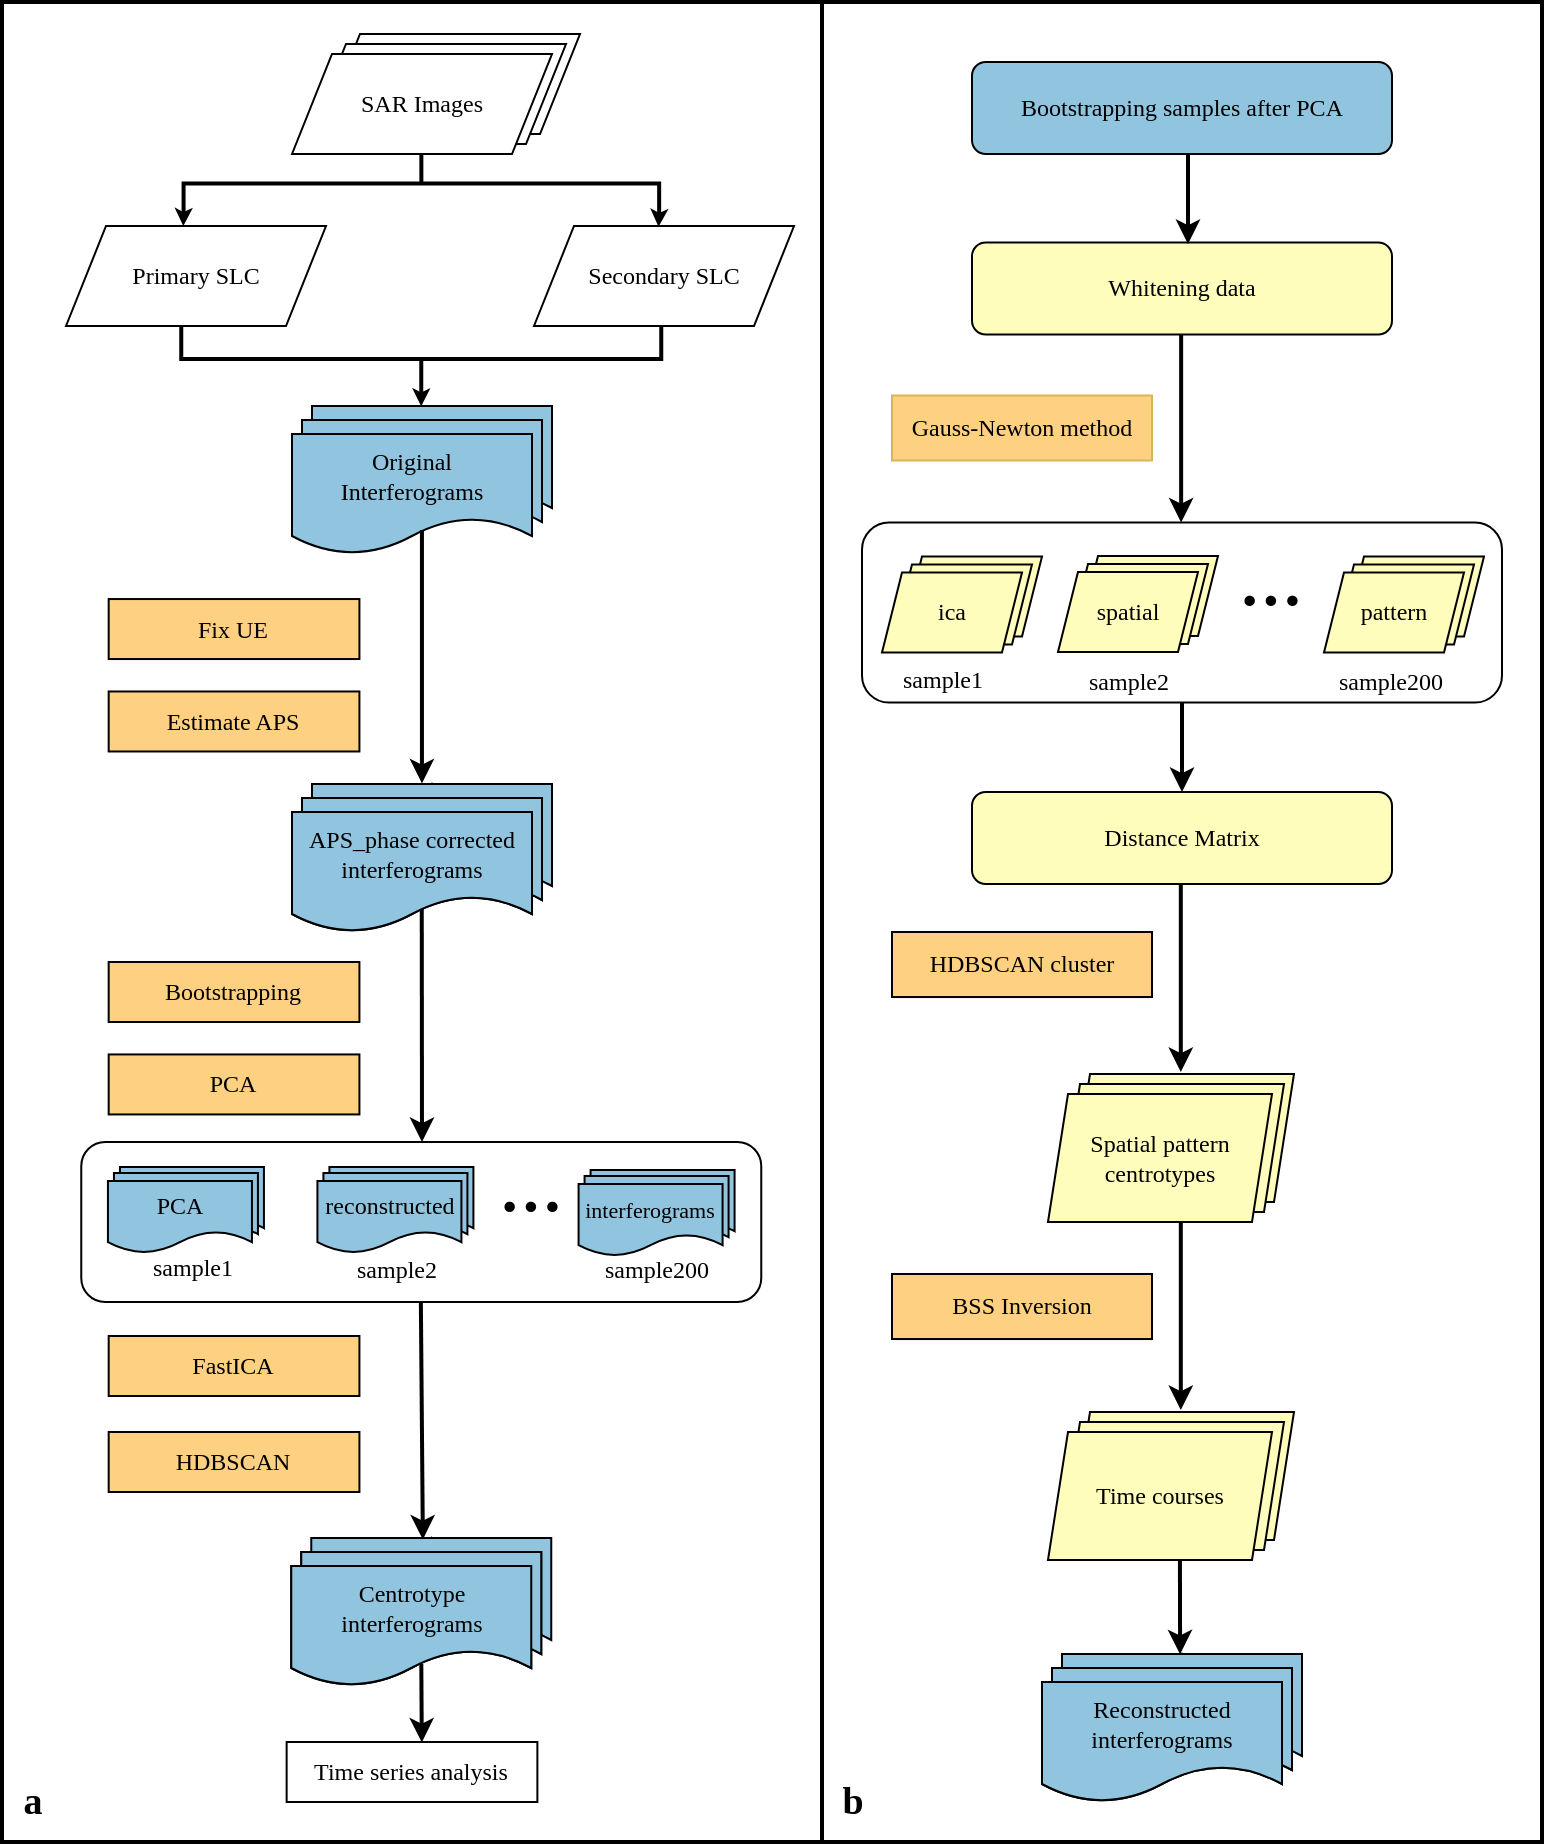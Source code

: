 <mxfile version="23.0.1" type="github">
  <diagram name="第 1 页" id="zuDnoThSKm5jyti0MEzp">
    <mxGraphModel dx="1050" dy="1860" grid="1" gridSize="10" guides="1" tooltips="1" connect="1" arrows="1" fold="1" page="1" pageScale="1" pageWidth="827" pageHeight="1169" math="0" shadow="0">
      <root>
        <mxCell id="0" />
        <mxCell id="1" style="" parent="0" />
        <mxCell id="r5xfpzyNgkeJi3bjUexZ-93" value="" style="rounded=0;whiteSpace=wrap;html=1;movable=1;resizable=1;rotatable=1;deletable=1;editable=1;locked=0;connectable=1;strokeWidth=2;" vertex="1" parent="1">
          <mxGeometry x="30" y="-1110" width="410" height="920" as="geometry" />
        </mxCell>
        <mxCell id="r5xfpzyNgkeJi3bjUexZ-85" value="" style="rounded=1;whiteSpace=wrap;html=1;movable=1;resizable=1;rotatable=1;deletable=1;editable=1;locked=0;connectable=1;" vertex="1" parent="1">
          <mxGeometry x="69.63" y="-540" width="340" height="80" as="geometry" />
        </mxCell>
        <mxCell id="r5xfpzyNgkeJi3bjUexZ-5" value="" style="shape=parallelogram;perimeter=parallelogramPerimeter;whiteSpace=wrap;html=1;fixedSize=1;movable=1;resizable=1;rotatable=1;deletable=1;editable=1;locked=0;connectable=1;" vertex="1" parent="1">
          <mxGeometry x="189" y="-1094" width="130" height="50" as="geometry" />
        </mxCell>
        <mxCell id="r5xfpzyNgkeJi3bjUexZ-6" value="" style="shape=parallelogram;perimeter=parallelogramPerimeter;whiteSpace=wrap;html=1;fixedSize=1;movable=1;resizable=1;rotatable=1;deletable=1;editable=1;locked=0;connectable=1;" vertex="1" parent="1">
          <mxGeometry x="182" y="-1089" width="130" height="50" as="geometry" />
        </mxCell>
        <mxCell id="r5xfpzyNgkeJi3bjUexZ-8" value="&lt;font face=&quot;Times New Roman&quot;&gt;SAR Images&lt;br&gt;&lt;/font&gt;" style="shape=parallelogram;perimeter=parallelogramPerimeter;whiteSpace=wrap;html=1;fixedSize=1;movable=1;resizable=1;rotatable=1;deletable=1;editable=1;locked=0;connectable=1;" vertex="1" parent="1">
          <mxGeometry x="175" y="-1084" width="130" height="50" as="geometry" />
        </mxCell>
        <mxCell id="r5xfpzyNgkeJi3bjUexZ-10" value="&lt;font face=&quot;Times New Roman&quot;&gt;Secondary SLC&lt;/font&gt;" style="shape=parallelogram;perimeter=parallelogramPerimeter;whiteSpace=wrap;html=1;fixedSize=1;movable=1;resizable=1;rotatable=1;deletable=1;editable=1;locked=0;connectable=1;" vertex="1" parent="1">
          <mxGeometry x="296" y="-998" width="130" height="50" as="geometry" />
        </mxCell>
        <mxCell id="r5xfpzyNgkeJi3bjUexZ-11" value="&lt;font face=&quot;Times New Roman&quot;&gt;Primary SLC&lt;/font&gt;" style="shape=parallelogram;perimeter=parallelogramPerimeter;whiteSpace=wrap;html=1;fixedSize=1;movable=1;resizable=1;rotatable=1;deletable=1;editable=1;locked=0;connectable=1;" vertex="1" parent="1">
          <mxGeometry x="62" y="-998" width="130" height="50" as="geometry" />
        </mxCell>
        <mxCell id="r5xfpzyNgkeJi3bjUexZ-12" value="" style="shape=document;whiteSpace=wrap;html=1;boundedLbl=1;movable=1;resizable=1;rotatable=1;deletable=1;editable=1;locked=0;connectable=1;fillColor=#91c4de;" vertex="1" parent="1">
          <mxGeometry x="185" y="-908" width="120" height="60" as="geometry" />
        </mxCell>
        <mxCell id="r5xfpzyNgkeJi3bjUexZ-13" value="" style="shape=document;whiteSpace=wrap;html=1;boundedLbl=1;movable=1;resizable=1;rotatable=1;deletable=1;editable=1;locked=0;connectable=1;fillColor=#91c4de;" vertex="1" parent="1">
          <mxGeometry x="180" y="-901" width="120" height="60" as="geometry" />
        </mxCell>
        <mxCell id="r5xfpzyNgkeJi3bjUexZ-14" value="&lt;font face=&quot;Times New Roman&quot;&gt;Original &lt;br&gt;Interferograms&lt;/font&gt;" style="shape=document;whiteSpace=wrap;html=1;boundedLbl=1;movable=1;resizable=1;rotatable=1;deletable=1;editable=1;locked=0;connectable=1;fillColor=#91c4de;strokeColor=default;" vertex="1" parent="1">
          <mxGeometry x="175" y="-894" width="120" height="60" as="geometry" />
        </mxCell>
        <mxCell id="r5xfpzyNgkeJi3bjUexZ-23" style="edgeStyle=orthogonalEdgeStyle;rounded=0;orthogonalLoop=1;jettySize=auto;html=1;exitX=1;exitY=1;exitDx=0;exitDy=0;exitPerimeter=0;movable=1;resizable=1;rotatable=1;deletable=1;editable=1;locked=0;connectable=1;" edge="1" parent="1" source="r5xfpzyNgkeJi3bjUexZ-21">
          <mxGeometry relative="1" as="geometry">
            <mxPoint x="120.667" y="-998" as="targetPoint" />
          </mxGeometry>
        </mxCell>
        <mxCell id="r5xfpzyNgkeJi3bjUexZ-21" value="" style="strokeWidth=2;html=1;shape=mxgraph.flowchart.annotation_2;align=left;labelPosition=right;pointerEvents=1;rotation=90;movable=1;resizable=1;rotatable=1;deletable=1;editable=1;locked=0;connectable=1;" vertex="1" parent="1">
          <mxGeometry x="224.74" y="-1138.1" width="29.88" height="237.79" as="geometry" />
        </mxCell>
        <mxCell id="r5xfpzyNgkeJi3bjUexZ-26" style="edgeStyle=orthogonalEdgeStyle;rounded=0;orthogonalLoop=1;jettySize=auto;html=1;exitX=1;exitY=0;exitDx=0;exitDy=0;exitPerimeter=0;entryX=0.479;entryY=0.008;entryDx=0;entryDy=0;entryPerimeter=0;movable=1;resizable=1;rotatable=1;deletable=1;editable=1;locked=0;connectable=1;" edge="1" parent="1" source="r5xfpzyNgkeJi3bjUexZ-21" target="r5xfpzyNgkeJi3bjUexZ-10">
          <mxGeometry relative="1" as="geometry" />
        </mxCell>
        <mxCell id="r5xfpzyNgkeJi3bjUexZ-27" value="" style="strokeWidth=2;html=1;shape=mxgraph.flowchart.annotation_2;align=left;labelPosition=right;pointerEvents=1;rotation=-90;movable=1;resizable=1;rotatable=1;deletable=1;editable=1;locked=0;connectable=1;" vertex="1" parent="1">
          <mxGeometry x="223.04" y="-1051.48" width="33.18" height="240" as="geometry" />
        </mxCell>
        <mxCell id="r5xfpzyNgkeJi3bjUexZ-28" style="edgeStyle=orthogonalEdgeStyle;rounded=0;orthogonalLoop=1;jettySize=auto;html=1;exitX=0;exitY=0.5;exitDx=0;exitDy=0;exitPerimeter=0;entryX=0.455;entryY=0.003;entryDx=0;entryDy=0;entryPerimeter=0;movable=1;resizable=1;rotatable=1;deletable=1;editable=1;locked=0;connectable=1;" edge="1" parent="1" source="r5xfpzyNgkeJi3bjUexZ-27" target="r5xfpzyNgkeJi3bjUexZ-12">
          <mxGeometry relative="1" as="geometry" />
        </mxCell>
        <mxCell id="r5xfpzyNgkeJi3bjUexZ-76" style="edgeStyle=orthogonalEdgeStyle;rounded=0;orthogonalLoop=1;jettySize=auto;html=1;exitX=0.5;exitY=0;exitDx=0;exitDy=0;movable=1;resizable=1;rotatable=1;deletable=1;editable=1;locked=0;connectable=1;" edge="1" parent="1" source="r5xfpzyNgkeJi3bjUexZ-31">
          <mxGeometry relative="1" as="geometry">
            <mxPoint x="245" y="-720" as="targetPoint" />
          </mxGeometry>
        </mxCell>
        <mxCell id="r5xfpzyNgkeJi3bjUexZ-31" value="" style="shape=document;whiteSpace=wrap;html=1;boundedLbl=1;movable=1;resizable=1;rotatable=1;deletable=1;editable=1;locked=0;connectable=1;fillColor=#91c4de;" vertex="1" parent="1">
          <mxGeometry x="185" y="-719" width="120" height="60" as="geometry" />
        </mxCell>
        <mxCell id="r5xfpzyNgkeJi3bjUexZ-32" value="" style="shape=document;whiteSpace=wrap;html=1;boundedLbl=1;movable=1;resizable=1;rotatable=1;deletable=1;editable=1;locked=0;connectable=1;" vertex="1" parent="1">
          <mxGeometry x="180" y="-712" width="120" height="60" as="geometry" />
        </mxCell>
        <mxCell id="r5xfpzyNgkeJi3bjUexZ-33" value="&lt;font face=&quot;Times New Roman&quot;&gt;APS_phase corrected interferograms&lt;/font&gt;" style="shape=document;whiteSpace=wrap;html=1;boundedLbl=1;movable=1;resizable=1;rotatable=1;deletable=1;editable=1;locked=0;connectable=1;" vertex="1" parent="1">
          <mxGeometry x="175" y="-705" width="120" height="60" as="geometry" />
        </mxCell>
        <mxCell id="r5xfpzyNgkeJi3bjUexZ-34" value="&lt;font face=&quot;Times New Roman&quot;&gt;Fix UE&lt;br&gt;&lt;/font&gt;" style="rounded=0;whiteSpace=wrap;html=1;movable=1;resizable=1;rotatable=1;deletable=1;editable=1;locked=0;connectable=1;fillColor=#FED081;strokeColor=default;" vertex="1" parent="1">
          <mxGeometry x="83.34" y="-811.48" width="125.37" height="30" as="geometry" />
        </mxCell>
        <mxCell id="r5xfpzyNgkeJi3bjUexZ-36" value="&lt;font face=&quot;Times New Roman&quot;&gt;FastICA&lt;br&gt;&lt;/font&gt;" style="rounded=0;whiteSpace=wrap;html=1;movable=1;resizable=1;rotatable=1;deletable=1;editable=1;locked=0;connectable=1;fillColor=#FED081;strokeColor=default;" vertex="1" parent="1">
          <mxGeometry x="83.34" y="-443" width="125.37" height="30" as="geometry" />
        </mxCell>
        <mxCell id="r5xfpzyNgkeJi3bjUexZ-37" value="&lt;font face=&quot;Times New Roman&quot;&gt;HDBSCAN&lt;br&gt;&lt;/font&gt;" style="rounded=0;whiteSpace=wrap;html=1;movable=1;resizable=1;rotatable=1;deletable=1;editable=1;locked=0;connectable=1;fillColor=#FED081;strokeColor=default;" vertex="1" parent="1">
          <mxGeometry x="83.34" y="-395" width="125.37" height="30" as="geometry" />
        </mxCell>
        <mxCell id="r5xfpzyNgkeJi3bjUexZ-39" value="" style="shape=document;whiteSpace=wrap;html=1;boundedLbl=1;movable=1;resizable=1;rotatable=1;deletable=1;editable=1;locked=0;connectable=1;fillColor=#91c4de;" vertex="1" parent="1">
          <mxGeometry x="180" y="-712" width="120" height="60" as="geometry" />
        </mxCell>
        <mxCell id="r5xfpzyNgkeJi3bjUexZ-40" value="&lt;font face=&quot;Times New Roman&quot;&gt;APS_phase corrected interferograms&lt;/font&gt;" style="shape=document;whiteSpace=wrap;html=1;boundedLbl=1;movable=1;resizable=1;rotatable=1;deletable=1;editable=1;locked=0;connectable=1;fillColor=#91c4de;" vertex="1" parent="1">
          <mxGeometry x="175" y="-705" width="120" height="60" as="geometry" />
        </mxCell>
        <mxCell id="r5xfpzyNgkeJi3bjUexZ-48" value="" style="shape=document;whiteSpace=wrap;html=1;boundedLbl=1;movable=1;resizable=1;rotatable=1;deletable=1;editable=1;locked=0;connectable=1;fillColor=#91c4de;" vertex="1" parent="1">
          <mxGeometry x="88.97" y="-527.5" width="72" height="36" as="geometry" />
        </mxCell>
        <mxCell id="r5xfpzyNgkeJi3bjUexZ-50" value="" style="shape=document;whiteSpace=wrap;html=1;boundedLbl=1;movable=1;resizable=1;rotatable=1;deletable=1;editable=1;locked=0;connectable=1;fillColor=#91c4de;" vertex="1" parent="1">
          <mxGeometry x="85.97" y="-524.5" width="72" height="36" as="geometry" />
        </mxCell>
        <mxCell id="r5xfpzyNgkeJi3bjUexZ-49" value="&lt;font face=&quot;Times New Roman&quot;&gt;PCA&lt;/font&gt;" style="shape=document;whiteSpace=wrap;html=1;boundedLbl=1;movable=1;resizable=1;rotatable=1;deletable=1;editable=1;locked=0;connectable=1;fillColor=#91c4de;" vertex="1" parent="1">
          <mxGeometry x="82.97" y="-520.5" width="72" height="36" as="geometry" />
        </mxCell>
        <mxCell id="r5xfpzyNgkeJi3bjUexZ-57" value="" style="shape=document;whiteSpace=wrap;html=1;boundedLbl=1;movable=1;resizable=1;rotatable=1;deletable=1;editable=1;locked=0;connectable=1;fillColor=#91c4de;" vertex="1" parent="1">
          <mxGeometry x="193.71" y="-527.5" width="72" height="36" as="geometry" />
        </mxCell>
        <mxCell id="r5xfpzyNgkeJi3bjUexZ-58" value="" style="shape=document;whiteSpace=wrap;html=1;boundedLbl=1;movable=1;resizable=1;rotatable=1;deletable=1;editable=1;locked=0;connectable=1;fillColor=#91c4de;" vertex="1" parent="1">
          <mxGeometry x="190.71" y="-524.5" width="72" height="36" as="geometry" />
        </mxCell>
        <mxCell id="r5xfpzyNgkeJi3bjUexZ-59" value="&lt;font face=&quot;Times New Roman&quot;&gt;reconstructed&lt;/font&gt;" style="shape=document;whiteSpace=wrap;html=1;boundedLbl=1;movable=1;resizable=1;rotatable=1;deletable=1;editable=1;locked=0;connectable=1;fillColor=#91c4de;" vertex="1" parent="1">
          <mxGeometry x="187.71" y="-520.5" width="72" height="36" as="geometry" />
        </mxCell>
        <mxCell id="r5xfpzyNgkeJi3bjUexZ-60" value="" style="shape=document;whiteSpace=wrap;html=1;boundedLbl=1;movable=1;resizable=1;rotatable=1;deletable=1;editable=1;locked=0;connectable=1;fillColor=#91c4de;" vertex="1" parent="1">
          <mxGeometry x="324.29" y="-526" width="72" height="36" as="geometry" />
        </mxCell>
        <mxCell id="r5xfpzyNgkeJi3bjUexZ-61" value="" style="shape=document;whiteSpace=wrap;html=1;boundedLbl=1;movable=1;resizable=1;rotatable=1;deletable=1;editable=1;locked=0;connectable=1;fillColor=#91c4de;" vertex="1" parent="1">
          <mxGeometry x="321.29" y="-523" width="72" height="36" as="geometry" />
        </mxCell>
        <mxCell id="r5xfpzyNgkeJi3bjUexZ-62" value="&lt;font face=&quot;Times New Roman&quot; style=&quot;font-size: 11px;&quot;&gt;interferograms&lt;/font&gt;" style="shape=document;whiteSpace=wrap;html=1;boundedLbl=1;movable=1;resizable=1;rotatable=1;deletable=1;editable=1;locked=0;connectable=1;fillColor=#91c4de;" vertex="1" parent="1">
          <mxGeometry x="318.29" y="-519" width="72" height="36" as="geometry" />
        </mxCell>
        <mxCell id="r5xfpzyNgkeJi3bjUexZ-66" value="&lt;font size=&quot;1&quot; style=&quot;&quot; face=&quot;Times New Roman&quot;&gt;&lt;b style=&quot;font-size: 32px;&quot;&gt;···&lt;/b&gt;&lt;/font&gt;" style="text;html=1;align=center;verticalAlign=middle;resizable=1;points=[];autosize=1;strokeColor=none;fillColor=none;movable=1;rotatable=1;deletable=1;editable=1;locked=0;connectable=1;" vertex="1" parent="1">
          <mxGeometry x="263.51" y="-533" width="60" height="50" as="geometry" />
        </mxCell>
        <mxCell id="r5xfpzyNgkeJi3bjUexZ-68" value="&lt;font face=&quot;Times New Roman&quot;&gt;Estimate APS&lt;br&gt;&lt;/font&gt;" style="rounded=0;whiteSpace=wrap;html=1;movable=1;resizable=1;rotatable=1;deletable=1;editable=1;locked=0;connectable=1;strokeWidth=1;fillColor=#FED081;strokeColor=default;" vertex="1" parent="1">
          <mxGeometry x="83.34" y="-765.26" width="125.37" height="30" as="geometry" />
        </mxCell>
        <mxCell id="r5xfpzyNgkeJi3bjUexZ-69" value="&lt;font face=&quot;Times New Roman&quot;&gt;Bootstrapping&lt;br&gt;&lt;/font&gt;" style="rounded=0;whiteSpace=wrap;html=1;movable=1;resizable=1;rotatable=1;deletable=1;editable=1;locked=0;connectable=1;fillColor=#FED081;strokeColor=default;" vertex="1" parent="1">
          <mxGeometry x="83.34" y="-630" width="125.37" height="30" as="geometry" />
        </mxCell>
        <mxCell id="r5xfpzyNgkeJi3bjUexZ-70" value="&lt;font face=&quot;Times New Roman&quot;&gt;PCA&lt;br&gt;&lt;/font&gt;" style="rounded=0;whiteSpace=wrap;html=1;movable=1;resizable=1;rotatable=1;deletable=1;editable=1;locked=0;connectable=1;fillColor=#FED081;strokeColor=default;" vertex="1" parent="1">
          <mxGeometry x="83.34" y="-583.78" width="125.37" height="30" as="geometry" />
        </mxCell>
        <mxCell id="r5xfpzyNgkeJi3bjUexZ-71" value="&lt;font face=&quot;Times New Roman&quot;&gt;sample1&lt;/font&gt;" style="text;html=1;align=center;verticalAlign=middle;resizable=1;points=[];autosize=1;strokeColor=none;fillColor=none;movable=1;rotatable=1;deletable=1;editable=1;locked=0;connectable=1;" vertex="1" parent="1">
          <mxGeometry x="94.97" y="-492.5" width="60" height="30" as="geometry" />
        </mxCell>
        <mxCell id="r5xfpzyNgkeJi3bjUexZ-72" value="&lt;font face=&quot;Times New Roman&quot;&gt;sample200&lt;/font&gt;" style="text;html=1;align=center;verticalAlign=middle;resizable=1;points=[];autosize=1;strokeColor=none;fillColor=none;movable=1;rotatable=1;deletable=1;editable=1;locked=0;connectable=1;" vertex="1" parent="1">
          <mxGeometry x="317.29" y="-491" width="80" height="30" as="geometry" />
        </mxCell>
        <mxCell id="r5xfpzyNgkeJi3bjUexZ-73" value="&lt;font face=&quot;Times New Roman&quot;&gt;sample2&lt;/font&gt;" style="text;html=1;align=center;verticalAlign=middle;resizable=1;points=[];autosize=1;strokeColor=none;fillColor=none;movable=1;rotatable=1;deletable=1;editable=1;locked=0;connectable=1;" vertex="1" parent="1">
          <mxGeometry x="196.71" y="-491" width="60" height="30" as="geometry" />
        </mxCell>
        <mxCell id="r5xfpzyNgkeJi3bjUexZ-78" style="edgeStyle=orthogonalEdgeStyle;rounded=0;orthogonalLoop=1;jettySize=auto;html=1;exitX=0.5;exitY=0;exitDx=0;exitDy=0;movable=1;resizable=1;rotatable=1;deletable=1;editable=1;locked=0;connectable=1;fontSize=12;fillColor=#91c4de;" edge="1" parent="1" source="r5xfpzyNgkeJi3bjUexZ-79">
          <mxGeometry relative="1" as="geometry">
            <mxPoint x="244.63" y="-343" as="targetPoint" />
          </mxGeometry>
        </mxCell>
        <mxCell id="r5xfpzyNgkeJi3bjUexZ-79" value="" style="shape=document;whiteSpace=wrap;html=1;boundedLbl=1;movable=1;resizable=1;rotatable=1;deletable=1;editable=1;locked=0;connectable=1;fillColor=#91c4de;" vertex="1" parent="1">
          <mxGeometry x="184.63" y="-342" width="120" height="60" as="geometry" />
        </mxCell>
        <mxCell id="r5xfpzyNgkeJi3bjUexZ-80" value="" style="shape=document;whiteSpace=wrap;html=1;boundedLbl=1;movable=1;resizable=1;rotatable=1;deletable=1;editable=1;locked=0;connectable=1;fillColor=#91c4de;" vertex="1" parent="1">
          <mxGeometry x="179.63" y="-335" width="120" height="60" as="geometry" />
        </mxCell>
        <mxCell id="r5xfpzyNgkeJi3bjUexZ-81" value="&lt;font face=&quot;Times New Roman&quot;&gt;APS_phase corrected interferograms&lt;/font&gt;" style="shape=document;whiteSpace=wrap;html=1;boundedLbl=1;movable=1;resizable=1;rotatable=1;deletable=1;editable=1;locked=0;connectable=1;fillColor=#91c4de;" vertex="1" parent="1">
          <mxGeometry x="174.63" y="-328" width="120" height="60" as="geometry" />
        </mxCell>
        <mxCell id="r5xfpzyNgkeJi3bjUexZ-82" value="" style="shape=document;whiteSpace=wrap;html=1;boundedLbl=1;movable=1;resizable=1;rotatable=1;deletable=1;editable=1;locked=0;connectable=1;fillColor=#91c4de;" vertex="1" parent="1">
          <mxGeometry x="179.63" y="-335" width="120" height="60" as="geometry" />
        </mxCell>
        <mxCell id="r5xfpzyNgkeJi3bjUexZ-83" value="&lt;font face=&quot;Times New Roman&quot;&gt;Centrotype interferograms&lt;/font&gt;" style="shape=document;whiteSpace=wrap;html=1;boundedLbl=1;movable=1;resizable=1;rotatable=1;deletable=1;editable=1;locked=0;connectable=1;fillColor=#91c4de;" vertex="1" parent="1">
          <mxGeometry x="174.63" y="-328" width="120" height="60" as="geometry" />
        </mxCell>
        <mxCell id="r5xfpzyNgkeJi3bjUexZ-87" value="&lt;font face=&quot;Times New Roman&quot;&gt;Time series analysis&lt;br&gt;&lt;/font&gt;" style="rounded=0;whiteSpace=wrap;html=1;movable=1;resizable=1;rotatable=1;deletable=1;editable=1;locked=0;connectable=1;" vertex="1" parent="1">
          <mxGeometry x="172.32" y="-240" width="125.37" height="30" as="geometry" />
        </mxCell>
        <mxCell id="r5xfpzyNgkeJi3bjUexZ-88" value="" style="endArrow=classic;html=1;rounded=0;entryX=0.458;entryY=-0.005;entryDx=0;entryDy=0;entryPerimeter=0;strokeWidth=2;movable=1;resizable=1;rotatable=1;deletable=1;editable=1;locked=0;connectable=1;" edge="1" parent="1" target="r5xfpzyNgkeJi3bjUexZ-31">
          <mxGeometry width="50" height="50" relative="1" as="geometry">
            <mxPoint x="239.97" y="-846" as="sourcePoint" />
            <mxPoint x="240" y="-720" as="targetPoint" />
          </mxGeometry>
        </mxCell>
        <mxCell id="r5xfpzyNgkeJi3bjUexZ-89" value="" style="endArrow=classic;html=1;rounded=0;strokeWidth=2;movable=1;resizable=1;rotatable=1;deletable=1;editable=1;locked=0;connectable=1;" edge="1" parent="1">
          <mxGeometry width="50" height="50" relative="1" as="geometry">
            <mxPoint x="239.88" y="-656.5" as="sourcePoint" />
            <mxPoint x="240" y="-540" as="targetPoint" />
          </mxGeometry>
        </mxCell>
        <mxCell id="r5xfpzyNgkeJi3bjUexZ-90" value="" style="endArrow=classic;html=1;rounded=0;entryX=0.465;entryY=0.012;entryDx=0;entryDy=0;entryPerimeter=0;strokeWidth=2;movable=1;resizable=1;rotatable=1;deletable=1;editable=1;locked=0;connectable=1;" edge="1" parent="1" target="r5xfpzyNgkeJi3bjUexZ-79">
          <mxGeometry width="50" height="50" relative="1" as="geometry">
            <mxPoint x="239.43" y="-460" as="sourcePoint" />
            <mxPoint x="239.46" y="-333" as="targetPoint" />
          </mxGeometry>
        </mxCell>
        <mxCell id="r5xfpzyNgkeJi3bjUexZ-91" value="" style="endArrow=classic;html=1;rounded=0;entryX=0.539;entryY=0.007;entryDx=0;entryDy=0;entryPerimeter=0;strokeWidth=2;movable=1;resizable=1;rotatable=1;deletable=1;editable=1;locked=0;connectable=1;" edge="1" parent="1" target="r5xfpzyNgkeJi3bjUexZ-87">
          <mxGeometry width="50" height="50" relative="1" as="geometry">
            <mxPoint x="239.66" y="-279" as="sourcePoint" />
            <mxPoint x="239.69" y="-152" as="targetPoint" />
          </mxGeometry>
        </mxCell>
        <mxCell id="r5xfpzyNgkeJi3bjUexZ-94" value="&lt;font size=&quot;1&quot; style=&quot;&quot; face=&quot;Times New Roman&quot;&gt;&lt;b style=&quot;font-size: 19px;&quot;&gt;a&lt;/b&gt;&lt;/font&gt;" style="text;html=1;align=center;verticalAlign=middle;resizable=1;points=[];autosize=1;strokeColor=none;fillColor=none;movable=1;rotatable=1;deletable=1;editable=1;locked=0;connectable=1;" vertex="1" parent="1">
          <mxGeometry x="30" y="-230" width="30" height="40" as="geometry" />
        </mxCell>
        <mxCell id="r5xfpzyNgkeJi3bjUexZ-95" value="" style="rounded=0;whiteSpace=wrap;html=1;strokeWidth=2;movable=1;resizable=1;rotatable=1;deletable=1;editable=1;locked=0;connectable=1;" vertex="1" parent="1">
          <mxGeometry x="440" y="-1110" width="360" height="920" as="geometry" />
        </mxCell>
        <mxCell id="r5xfpzyNgkeJi3bjUexZ-97" value="&lt;font size=&quot;1&quot; style=&quot;&quot; face=&quot;Times New Roman&quot;&gt;&lt;b style=&quot;font-size: 19px;&quot;&gt;b&lt;/b&gt;&lt;/font&gt;" style="text;html=1;align=center;verticalAlign=middle;resizable=1;points=[];autosize=1;strokeColor=none;fillColor=none;movable=1;rotatable=1;deletable=1;editable=1;locked=0;connectable=1;" vertex="1" parent="1">
          <mxGeometry x="440" y="-230" width="30" height="40" as="geometry" />
        </mxCell>
        <mxCell id="r5xfpzyNgkeJi3bjUexZ-98" value="&lt;font face=&quot;Times New Roman&quot;&gt;Bootstrapping samples after PCA&lt;br&gt;&lt;/font&gt;" style="rounded=1;whiteSpace=wrap;html=1;movable=1;resizable=1;rotatable=1;deletable=1;editable=1;locked=0;connectable=1;fillColor=#91c4de;" vertex="1" parent="1">
          <mxGeometry x="515" y="-1080" width="210" height="46" as="geometry" />
        </mxCell>
        <mxCell id="r5xfpzyNgkeJi3bjUexZ-99" value="&lt;font face=&quot;Times New Roman&quot;&gt;Whitening data&lt;br&gt;&lt;/font&gt;" style="rounded=1;whiteSpace=wrap;html=1;movable=1;resizable=1;rotatable=1;deletable=1;editable=1;locked=0;connectable=1;fillColor=#fffdbb;" vertex="1" parent="1">
          <mxGeometry x="515" y="-989.74" width="210" height="46" as="geometry" />
        </mxCell>
        <mxCell id="r5xfpzyNgkeJi3bjUexZ-100" value="&lt;font face=&quot;Times New Roman&quot;&gt;Gauss-Newton method&lt;br&gt;&lt;/font&gt;" style="rounded=0;whiteSpace=wrap;html=1;movable=1;resizable=1;rotatable=1;deletable=1;editable=1;locked=0;connectable=1;fillColor=#FED081;strokeColor=#d6b656;" vertex="1" parent="1">
          <mxGeometry x="475" y="-913.26" width="130" height="32.52" as="geometry" />
        </mxCell>
        <mxCell id="r5xfpzyNgkeJi3bjUexZ-101" value="" style="rounded=1;whiteSpace=wrap;html=1;movable=1;resizable=1;rotatable=1;deletable=1;editable=1;locked=0;connectable=1;" vertex="1" parent="1">
          <mxGeometry x="460" y="-849.74" width="320" height="90" as="geometry" />
        </mxCell>
        <mxCell id="r5xfpzyNgkeJi3bjUexZ-102" value="" style="shape=parallelogram;perimeter=parallelogramPerimeter;whiteSpace=wrap;html=1;fixedSize=1;size=10;movable=1;resizable=1;rotatable=1;deletable=1;editable=1;locked=0;connectable=1;fillColor=#fffdbb;" vertex="1" parent="1">
          <mxGeometry x="568" y="-833" width="70" height="40" as="geometry" />
        </mxCell>
        <mxCell id="r5xfpzyNgkeJi3bjUexZ-103" value="" style="shape=parallelogram;perimeter=parallelogramPerimeter;whiteSpace=wrap;html=1;fixedSize=1;size=10;movable=1;resizable=1;rotatable=1;deletable=1;editable=1;locked=0;connectable=1;fillColor=#fffdbb;" vertex="1" parent="1">
          <mxGeometry x="563" y="-829" width="70" height="40" as="geometry" />
        </mxCell>
        <mxCell id="r5xfpzyNgkeJi3bjUexZ-104" value="&lt;font face=&quot;Times New Roman&quot;&gt;spatial&lt;/font&gt;" style="shape=parallelogram;perimeter=parallelogramPerimeter;whiteSpace=wrap;html=1;fixedSize=1;size=10;movable=1;resizable=1;rotatable=1;deletable=1;editable=1;locked=0;connectable=1;fillColor=#fffdbb;" vertex="1" parent="1">
          <mxGeometry x="558" y="-825" width="70" height="40" as="geometry" />
        </mxCell>
        <mxCell id="r5xfpzyNgkeJi3bjUexZ-106" value="" style="shape=parallelogram;perimeter=parallelogramPerimeter;whiteSpace=wrap;html=1;fixedSize=1;size=10;movable=1;resizable=1;rotatable=1;deletable=1;editable=1;locked=0;connectable=1;fillColor=#fffdbb;" vertex="1" parent="1">
          <mxGeometry x="701" y="-832.74" width="70" height="40" as="geometry" />
        </mxCell>
        <mxCell id="r5xfpzyNgkeJi3bjUexZ-107" value="" style="shape=parallelogram;perimeter=parallelogramPerimeter;whiteSpace=wrap;html=1;fixedSize=1;size=10;movable=1;resizable=1;rotatable=1;deletable=1;editable=1;locked=0;connectable=1;fillColor=#fffdbb;" vertex="1" parent="1">
          <mxGeometry x="696" y="-828.74" width="70" height="40" as="geometry" />
        </mxCell>
        <mxCell id="r5xfpzyNgkeJi3bjUexZ-108" value="&lt;font face=&quot;Times New Roman&quot;&gt;pattern&lt;/font&gt;" style="shape=parallelogram;perimeter=parallelogramPerimeter;whiteSpace=wrap;html=1;fixedSize=1;size=10;movable=1;resizable=1;rotatable=1;deletable=1;editable=1;locked=0;connectable=1;fillColor=#fffdbb;" vertex="1" parent="1">
          <mxGeometry x="691" y="-824.74" width="70" height="40" as="geometry" />
        </mxCell>
        <mxCell id="r5xfpzyNgkeJi3bjUexZ-109" value="" style="shape=parallelogram;perimeter=parallelogramPerimeter;whiteSpace=wrap;html=1;fixedSize=1;size=10;movable=1;resizable=1;rotatable=1;deletable=1;editable=1;locked=0;connectable=1;fillColor=#fffdbb;" vertex="1" parent="1">
          <mxGeometry x="480" y="-832.74" width="70" height="40" as="geometry" />
        </mxCell>
        <mxCell id="r5xfpzyNgkeJi3bjUexZ-110" value="" style="shape=parallelogram;perimeter=parallelogramPerimeter;whiteSpace=wrap;html=1;fixedSize=1;size=10;movable=1;resizable=1;rotatable=1;deletable=1;editable=1;locked=0;connectable=1;fillColor=#fffdbb;" vertex="1" parent="1">
          <mxGeometry x="475" y="-828.74" width="70" height="40" as="geometry" />
        </mxCell>
        <mxCell id="r5xfpzyNgkeJi3bjUexZ-111" value="&lt;font face=&quot;Times New Roman&quot;&gt;ica&lt;/font&gt;" style="shape=parallelogram;perimeter=parallelogramPerimeter;whiteSpace=wrap;html=1;fixedSize=1;size=10;movable=1;resizable=1;rotatable=1;deletable=1;editable=1;locked=0;connectable=1;fillColor=#fffdbb;" vertex="1" parent="1">
          <mxGeometry x="470" y="-824.74" width="70" height="40" as="geometry" />
        </mxCell>
        <mxCell id="r5xfpzyNgkeJi3bjUexZ-112" value="&lt;font size=&quot;1&quot; style=&quot;&quot; face=&quot;Times New Roman&quot;&gt;&lt;b style=&quot;font-size: 32px;&quot;&gt;···&lt;/b&gt;&lt;/font&gt;" style="text;html=1;align=center;verticalAlign=middle;resizable=1;points=[];autosize=1;strokeColor=none;fillColor=none;movable=1;rotatable=1;deletable=1;editable=1;locked=0;connectable=1;" vertex="1" parent="1">
          <mxGeometry x="634" y="-835.74" width="60" height="50" as="geometry" />
        </mxCell>
        <mxCell id="r5xfpzyNgkeJi3bjUexZ-115" value="" style="endArrow=classic;html=1;rounded=0;strokeWidth=2;movable=1;resizable=1;rotatable=1;deletable=1;editable=1;locked=0;connectable=1;exitX=0.5;exitY=1;exitDx=0;exitDy=0;" edge="1" parent="1">
          <mxGeometry width="50" height="50" relative="1" as="geometry">
            <mxPoint x="619.57" y="-943.74" as="sourcePoint" />
            <mxPoint x="619.57" y="-849.74" as="targetPoint" />
          </mxGeometry>
        </mxCell>
        <mxCell id="r5xfpzyNgkeJi3bjUexZ-116" value="&lt;font face=&quot;Times New Roman&quot;&gt;sample1&lt;/font&gt;" style="text;html=1;align=center;verticalAlign=middle;resizable=1;points=[];autosize=1;strokeColor=none;fillColor=none;movable=1;rotatable=1;deletable=1;editable=1;locked=0;connectable=1;" vertex="1" parent="1">
          <mxGeometry x="470" y="-785.74" width="60" height="30" as="geometry" />
        </mxCell>
        <mxCell id="r5xfpzyNgkeJi3bjUexZ-117" value="&lt;font face=&quot;Times New Roman&quot;&gt;sample2&lt;/font&gt;" style="text;html=1;align=center;verticalAlign=middle;resizable=1;points=[];autosize=1;strokeColor=none;fillColor=none;movable=1;rotatable=1;deletable=1;editable=1;locked=0;connectable=1;" vertex="1" parent="1">
          <mxGeometry x="563" y="-785" width="60" height="30" as="geometry" />
        </mxCell>
        <mxCell id="r5xfpzyNgkeJi3bjUexZ-118" value="&lt;font face=&quot;Times New Roman&quot;&gt;sample200&lt;/font&gt;" style="text;html=1;align=center;verticalAlign=middle;resizable=1;points=[];autosize=1;strokeColor=none;fillColor=none;movable=1;rotatable=1;deletable=1;editable=1;locked=0;connectable=1;" vertex="1" parent="1">
          <mxGeometry x="684" y="-784.74" width="80" height="30" as="geometry" />
        </mxCell>
        <mxCell id="r5xfpzyNgkeJi3bjUexZ-132" value="&lt;font face=&quot;Times New Roman&quot;&gt;Distance Matrix&lt;br&gt;&lt;/font&gt;" style="rounded=1;whiteSpace=wrap;html=1;movable=1;resizable=1;rotatable=1;deletable=1;editable=1;locked=0;connectable=1;fillColor=#fffdbb;" vertex="1" parent="1">
          <mxGeometry x="515" y="-715" width="210" height="46" as="geometry" />
        </mxCell>
        <mxCell id="r5xfpzyNgkeJi3bjUexZ-133" value="" style="endArrow=classic;html=1;rounded=0;strokeWidth=2;movable=1;resizable=1;rotatable=1;deletable=1;editable=1;locked=0;connectable=1;entryX=0.5;entryY=0;entryDx=0;entryDy=0;" edge="1" parent="1" target="r5xfpzyNgkeJi3bjUexZ-132">
          <mxGeometry width="50" height="50" relative="1" as="geometry">
            <mxPoint x="620" y="-759.74" as="sourcePoint" />
            <mxPoint x="620" y="-719.74" as="targetPoint" />
          </mxGeometry>
        </mxCell>
        <mxCell id="r5xfpzyNgkeJi3bjUexZ-134" value="" style="endArrow=classic;html=1;rounded=0;strokeWidth=2;movable=1;resizable=1;rotatable=1;deletable=1;editable=1;locked=0;connectable=1;entryX=0.5;entryY=0;entryDx=0;entryDy=0;" edge="1" parent="1">
          <mxGeometry width="50" height="50" relative="1" as="geometry">
            <mxPoint x="623" y="-1034" as="sourcePoint" />
            <mxPoint x="623" y="-989" as="targetPoint" />
          </mxGeometry>
        </mxCell>
        <mxCell id="r5xfpzyNgkeJi3bjUexZ-135" value="" style="endArrow=classic;html=1;rounded=0;strokeWidth=2;movable=1;resizable=1;rotatable=1;deletable=1;editable=1;locked=0;connectable=1;exitX=0.5;exitY=1;exitDx=0;exitDy=0;" edge="1" parent="1">
          <mxGeometry width="50" height="50" relative="1" as="geometry">
            <mxPoint x="619.41" y="-669" as="sourcePoint" />
            <mxPoint x="619.41" y="-575.0" as="targetPoint" />
          </mxGeometry>
        </mxCell>
        <mxCell id="r5xfpzyNgkeJi3bjUexZ-136" value="&lt;font face=&quot;Times New Roman&quot;&gt;HDBSCAN cluster&lt;br&gt;&lt;/font&gt;" style="rounded=0;whiteSpace=wrap;html=1;movable=1;resizable=1;rotatable=1;deletable=1;editable=1;locked=0;connectable=1;fillColor=#FED081;strokeColor=default;" vertex="1" parent="1">
          <mxGeometry x="475" y="-645" width="130" height="32.52" as="geometry" />
        </mxCell>
        <mxCell id="r5xfpzyNgkeJi3bjUexZ-138" value="" style="shape=parallelogram;perimeter=parallelogramPerimeter;whiteSpace=wrap;html=1;fixedSize=1;size=10;movable=1;resizable=1;rotatable=1;deletable=1;editable=1;locked=0;connectable=1;fillColor=#fffdbb;" vertex="1" parent="1">
          <mxGeometry x="564" y="-574" width="112" height="64" as="geometry" />
        </mxCell>
        <mxCell id="r5xfpzyNgkeJi3bjUexZ-140" value="" style="shape=parallelogram;perimeter=parallelogramPerimeter;whiteSpace=wrap;html=1;fixedSize=1;size=10;movable=1;resizable=1;rotatable=1;deletable=1;editable=1;locked=0;connectable=1;fillColor=#fffdbb;" vertex="1" parent="1">
          <mxGeometry x="559" y="-569" width="112" height="64" as="geometry" />
        </mxCell>
        <mxCell id="r5xfpzyNgkeJi3bjUexZ-141" value="&lt;font face=&quot;Times New Roman&quot;&gt;Spatial pattern centrotypes&lt;/font&gt;" style="shape=parallelogram;perimeter=parallelogramPerimeter;whiteSpace=wrap;html=1;fixedSize=1;size=10;movable=1;resizable=1;rotatable=1;deletable=1;editable=1;locked=0;connectable=1;fillColor=#fffdbb;" vertex="1" parent="1">
          <mxGeometry x="553" y="-564" width="112" height="64" as="geometry" />
        </mxCell>
        <mxCell id="r5xfpzyNgkeJi3bjUexZ-146" value="" style="endArrow=classic;html=1;rounded=0;strokeWidth=2;movable=1;resizable=1;rotatable=1;deletable=1;editable=1;locked=0;connectable=1;exitX=0.5;exitY=1;exitDx=0;exitDy=0;" edge="1" parent="1">
          <mxGeometry width="50" height="50" relative="1" as="geometry">
            <mxPoint x="619.41" y="-500" as="sourcePoint" />
            <mxPoint x="619.41" y="-406.0" as="targetPoint" />
          </mxGeometry>
        </mxCell>
        <mxCell id="r5xfpzyNgkeJi3bjUexZ-147" value="&lt;font face=&quot;Times New Roman&quot;&gt;BSS Inversion&lt;br&gt;&lt;/font&gt;" style="rounded=0;whiteSpace=wrap;html=1;movable=1;resizable=1;rotatable=1;deletable=1;editable=1;locked=0;connectable=1;fillColor=#FED081;strokeColor=default;" vertex="1" parent="1">
          <mxGeometry x="475" y="-474" width="130" height="32.52" as="geometry" />
        </mxCell>
        <mxCell id="r5xfpzyNgkeJi3bjUexZ-148" value="" style="shape=parallelogram;perimeter=parallelogramPerimeter;whiteSpace=wrap;html=1;fixedSize=1;size=10;movable=1;resizable=1;rotatable=1;deletable=1;editable=1;locked=0;connectable=1;fillColor=#fffdbb;" vertex="1" parent="1">
          <mxGeometry x="564" y="-405" width="112" height="64" as="geometry" />
        </mxCell>
        <mxCell id="r5xfpzyNgkeJi3bjUexZ-149" value="" style="shape=parallelogram;perimeter=parallelogramPerimeter;whiteSpace=wrap;html=1;fixedSize=1;size=10;movable=1;resizable=1;rotatable=1;deletable=1;editable=1;locked=0;connectable=1;fillColor=#fffdbb;" vertex="1" parent="1">
          <mxGeometry x="559" y="-400" width="112" height="64" as="geometry" />
        </mxCell>
        <mxCell id="r5xfpzyNgkeJi3bjUexZ-150" value="&lt;font face=&quot;Times New Roman&quot;&gt;Time courses&lt;/font&gt;" style="shape=parallelogram;perimeter=parallelogramPerimeter;whiteSpace=wrap;html=1;fixedSize=1;size=10;movable=1;resizable=1;rotatable=1;deletable=1;editable=1;locked=0;connectable=1;fillColor=#fffdbb;" vertex="1" parent="1">
          <mxGeometry x="553" y="-395" width="112" height="64" as="geometry" />
        </mxCell>
        <mxCell id="r5xfpzyNgkeJi3bjUexZ-151" style="edgeStyle=orthogonalEdgeStyle;rounded=0;orthogonalLoop=1;jettySize=auto;html=1;exitX=0.5;exitY=0;exitDx=0;exitDy=0;movable=1;resizable=1;rotatable=1;deletable=1;editable=1;locked=0;connectable=1;fontSize=12;fillColor=#91c4de;" edge="1" parent="1" source="r5xfpzyNgkeJi3bjUexZ-152">
          <mxGeometry relative="1" as="geometry">
            <mxPoint x="620" y="-285" as="targetPoint" />
          </mxGeometry>
        </mxCell>
        <mxCell id="r5xfpzyNgkeJi3bjUexZ-152" value="" style="shape=document;whiteSpace=wrap;html=1;boundedLbl=1;movable=1;resizable=1;rotatable=1;deletable=1;editable=1;locked=0;connectable=1;fillColor=#91c4de;" vertex="1" parent="1">
          <mxGeometry x="560" y="-284" width="120" height="60" as="geometry" />
        </mxCell>
        <mxCell id="r5xfpzyNgkeJi3bjUexZ-153" value="" style="shape=document;whiteSpace=wrap;html=1;boundedLbl=1;movable=1;resizable=1;rotatable=1;deletable=1;editable=1;locked=0;connectable=1;fillColor=#91c4de;" vertex="1" parent="1">
          <mxGeometry x="555" y="-277" width="120" height="60" as="geometry" />
        </mxCell>
        <mxCell id="r5xfpzyNgkeJi3bjUexZ-154" value="&lt;font face=&quot;Times New Roman&quot;&gt;APS_phase corrected interferograms&lt;/font&gt;" style="shape=document;whiteSpace=wrap;html=1;boundedLbl=1;movable=1;resizable=1;rotatable=1;deletable=1;editable=1;locked=0;connectable=1;fillColor=#91c4de;" vertex="1" parent="1">
          <mxGeometry x="550" y="-270" width="120" height="60" as="geometry" />
        </mxCell>
        <mxCell id="r5xfpzyNgkeJi3bjUexZ-155" value="" style="shape=document;whiteSpace=wrap;html=1;boundedLbl=1;movable=1;resizable=1;rotatable=1;deletable=1;editable=1;locked=0;connectable=1;fillColor=#91c4de;" vertex="1" parent="1">
          <mxGeometry x="555" y="-277" width="120" height="60" as="geometry" />
        </mxCell>
        <mxCell id="r5xfpzyNgkeJi3bjUexZ-156" value="&lt;font face=&quot;Times New Roman&quot;&gt;Reconstructed interferograms&lt;/font&gt;" style="shape=document;whiteSpace=wrap;html=1;boundedLbl=1;movable=1;resizable=1;rotatable=1;deletable=1;editable=1;locked=0;connectable=1;fillColor=#91c4de;" vertex="1" parent="1">
          <mxGeometry x="550" y="-270" width="120" height="60" as="geometry" />
        </mxCell>
        <mxCell id="r5xfpzyNgkeJi3bjUexZ-157" value="" style="endArrow=classic;html=1;rounded=0;strokeWidth=2;movable=1;resizable=1;rotatable=1;deletable=1;editable=1;locked=0;connectable=1;entryX=0.492;entryY=0.036;entryDx=0;entryDy=0;entryPerimeter=0;exitX=0.589;exitY=1.018;exitDx=0;exitDy=0;exitPerimeter=0;" edge="1" parent="1">
          <mxGeometry width="50" height="50" relative="1" as="geometry">
            <mxPoint x="618.968" y="-330.848" as="sourcePoint" />
            <mxPoint x="619.04" y="-283.84" as="targetPoint" />
          </mxGeometry>
        </mxCell>
      </root>
    </mxGraphModel>
  </diagram>
</mxfile>
